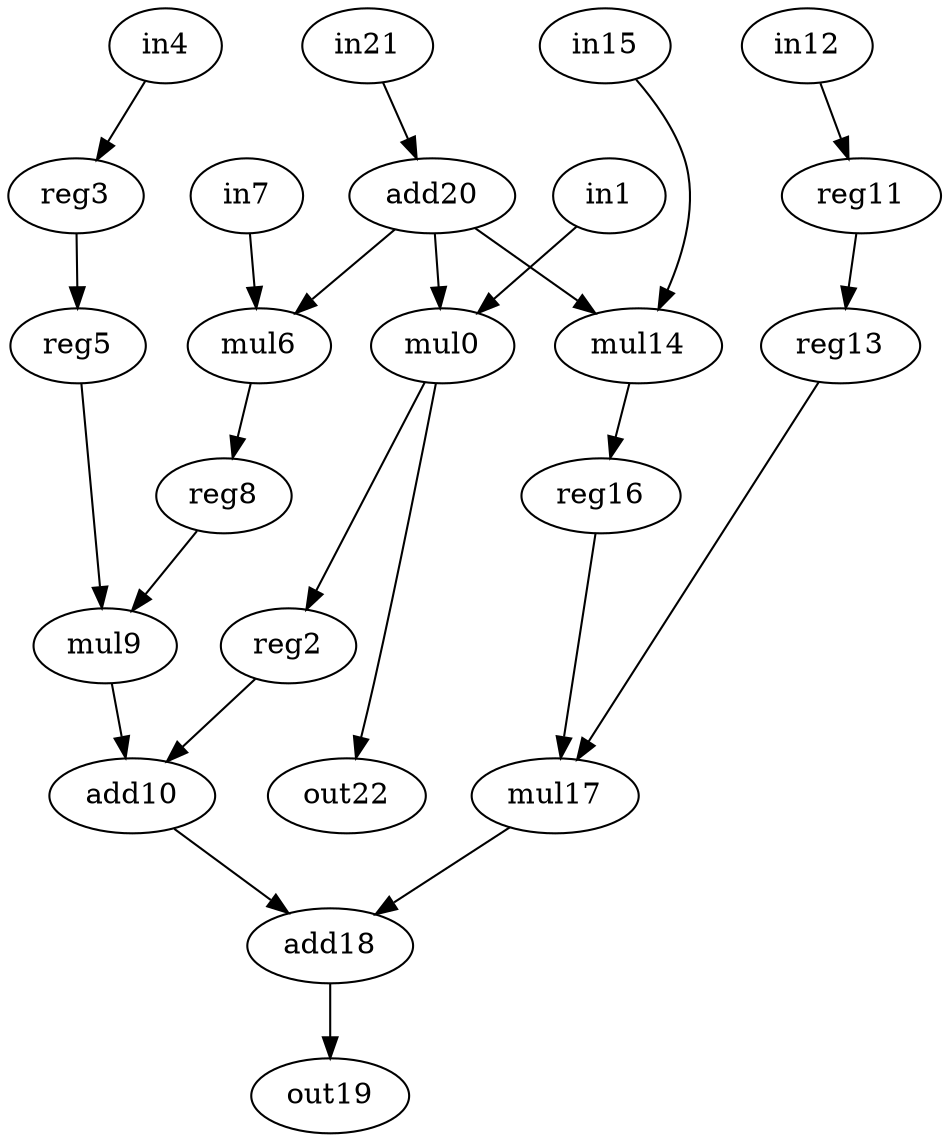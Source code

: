 digraph gemver {
    0 [label = mul0 op = mul ] ;
    1 [label = in1 op = in ] ;
    2 [label = reg2 op = reg ] ;
    3 [label = reg3 op = reg ] ;
    4 [label = in4 op = in ] ;
    5 [label = reg5 op = reg ] ;
    6 [label = mul6 op = mul ] ;
    7 [label = in7 op = in ] ;
    8 [label = reg8 op = reg ] ;
    9 [label = mul9 op = mul ] ;
    10 [label = add10 op = add ] ;
    11 [label = reg11 op = reg ] ;
    12 [label = in12 op = in ] ;
    13 [label = reg13 op = reg ] ;
    14 [label = mul14 op = mul ] ;
    15 [label = in15 op = in ] ;
    16 [label = reg16 op = reg ] ;
    17 [label = mul17 op = mul ] ;
    18 [label = add18 op = add ] ;
    19 [label = out19 op = out ] ;
    20 [label = add20 op = addi value=2] ;
    21 [label = in21 op = in ] ;
    22 [label = out22 op = out ] ;
    
    1 -> 0 [port = 0  weight = 0 ] ;
    20 -> 0 [port = 1  weight = 0 ] ;
    0 -> 2 [port = 0  weight = 0 ] ;
    4 -> 3 [port = 0  weight = 0 ] ;
    3 -> 5 [port = 0  weight = 0 ] ;
    7 -> 6 [port = 0  weight = 0 ] ;
    20 -> 6 [port = 1  weight = 0 ] ;
    6 -> 8 [port = 0  weight = 0 ] ;
    5 -> 9 [port = 0  weight = 0 ] ;
    8 -> 9 [port = 1  weight = 0 ] ;
    2 -> 10 [port = 0  weight = 0 ] ;
    9 -> 10 [port = 1  weight = 0 ] ;
    12 -> 11 [port = 0  weight = 0 ] ;
    11 -> 13 [port = 0  weight = 0 ] ;
    15 -> 14 [port = 0  weight = 0 ] ;
    20 -> 14 [port = 1  weight = 0 ] ;
    14 -> 16 [port = 0  weight = 0 ] ;
    13 -> 17 [port = 0  weight = 0 ] ;
    16 -> 17 [port = 1  weight = 0 ] ;
    10 -> 18 [port = 0  weight = 0 ] ;
    17 -> 18 [port = 1  weight = 0 ] ;
    0 -> 22 [port = 0  weight = 0 ] ;
    18 -> 19 [port = 0  weight = 0 ] ;
    21 -> 20 [port = 0  weight = 0 ] ;
}